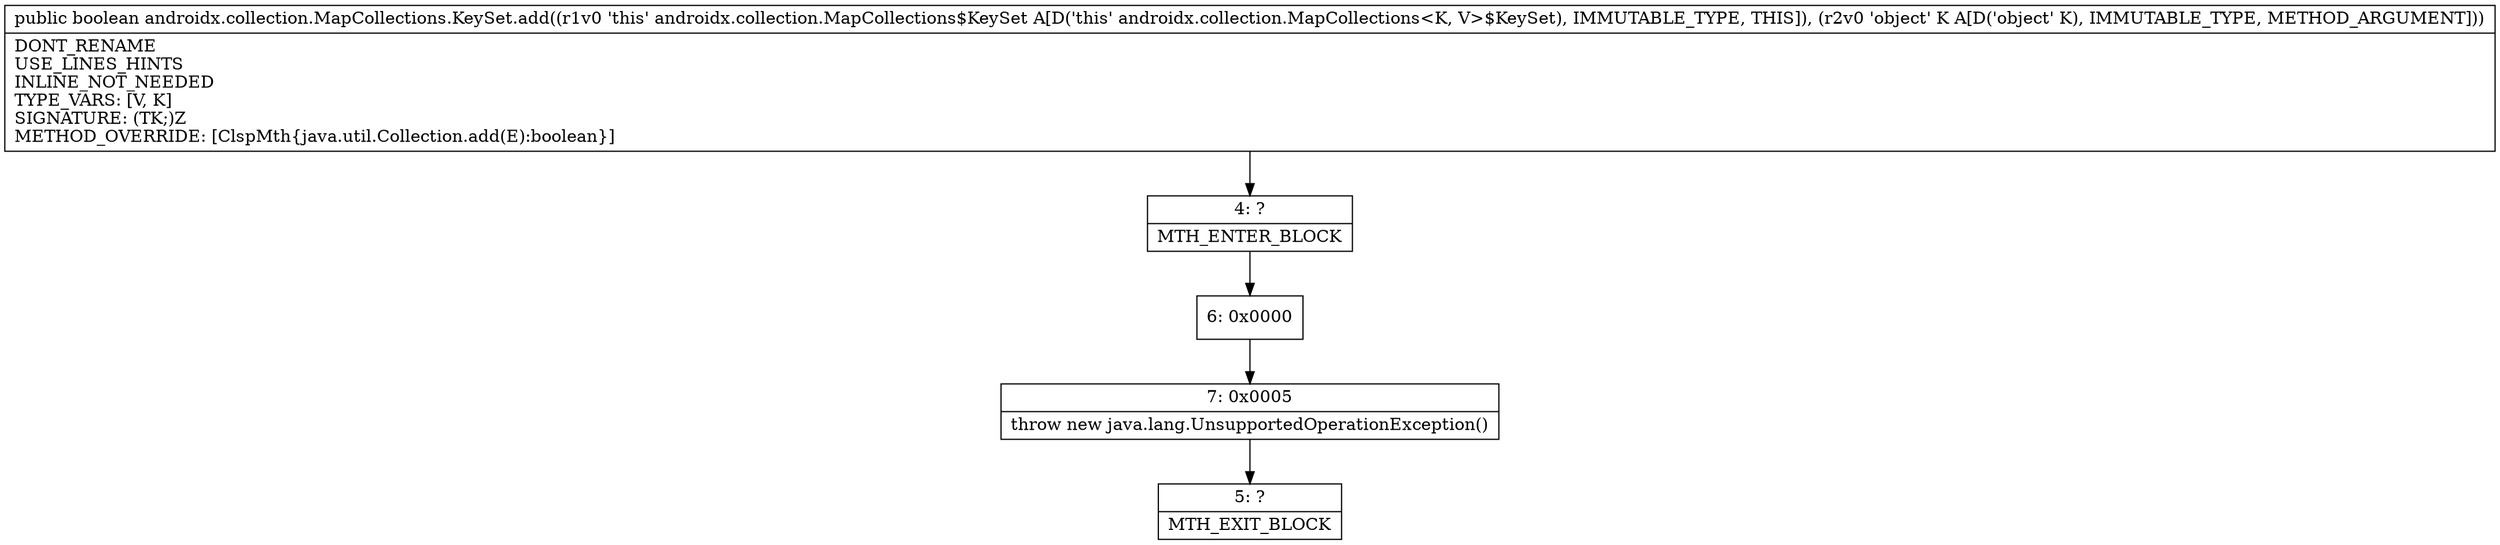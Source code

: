 digraph "CFG forandroidx.collection.MapCollections.KeySet.add(Ljava\/lang\/Object;)Z" {
Node_4 [shape=record,label="{4\:\ ?|MTH_ENTER_BLOCK\l}"];
Node_6 [shape=record,label="{6\:\ 0x0000}"];
Node_7 [shape=record,label="{7\:\ 0x0005|throw new java.lang.UnsupportedOperationException()\l}"];
Node_5 [shape=record,label="{5\:\ ?|MTH_EXIT_BLOCK\l}"];
MethodNode[shape=record,label="{public boolean androidx.collection.MapCollections.KeySet.add((r1v0 'this' androidx.collection.MapCollections$KeySet A[D('this' androidx.collection.MapCollections\<K, V\>$KeySet), IMMUTABLE_TYPE, THIS]), (r2v0 'object' K A[D('object' K), IMMUTABLE_TYPE, METHOD_ARGUMENT]))  | DONT_RENAME\lUSE_LINES_HINTS\lINLINE_NOT_NEEDED\lTYPE_VARS: [V, K]\lSIGNATURE: (TK;)Z\lMETHOD_OVERRIDE: [ClspMth\{java.util.Collection.add(E):boolean\}]\l}"];
MethodNode -> Node_4;Node_4 -> Node_6;
Node_6 -> Node_7;
Node_7 -> Node_5;
}

